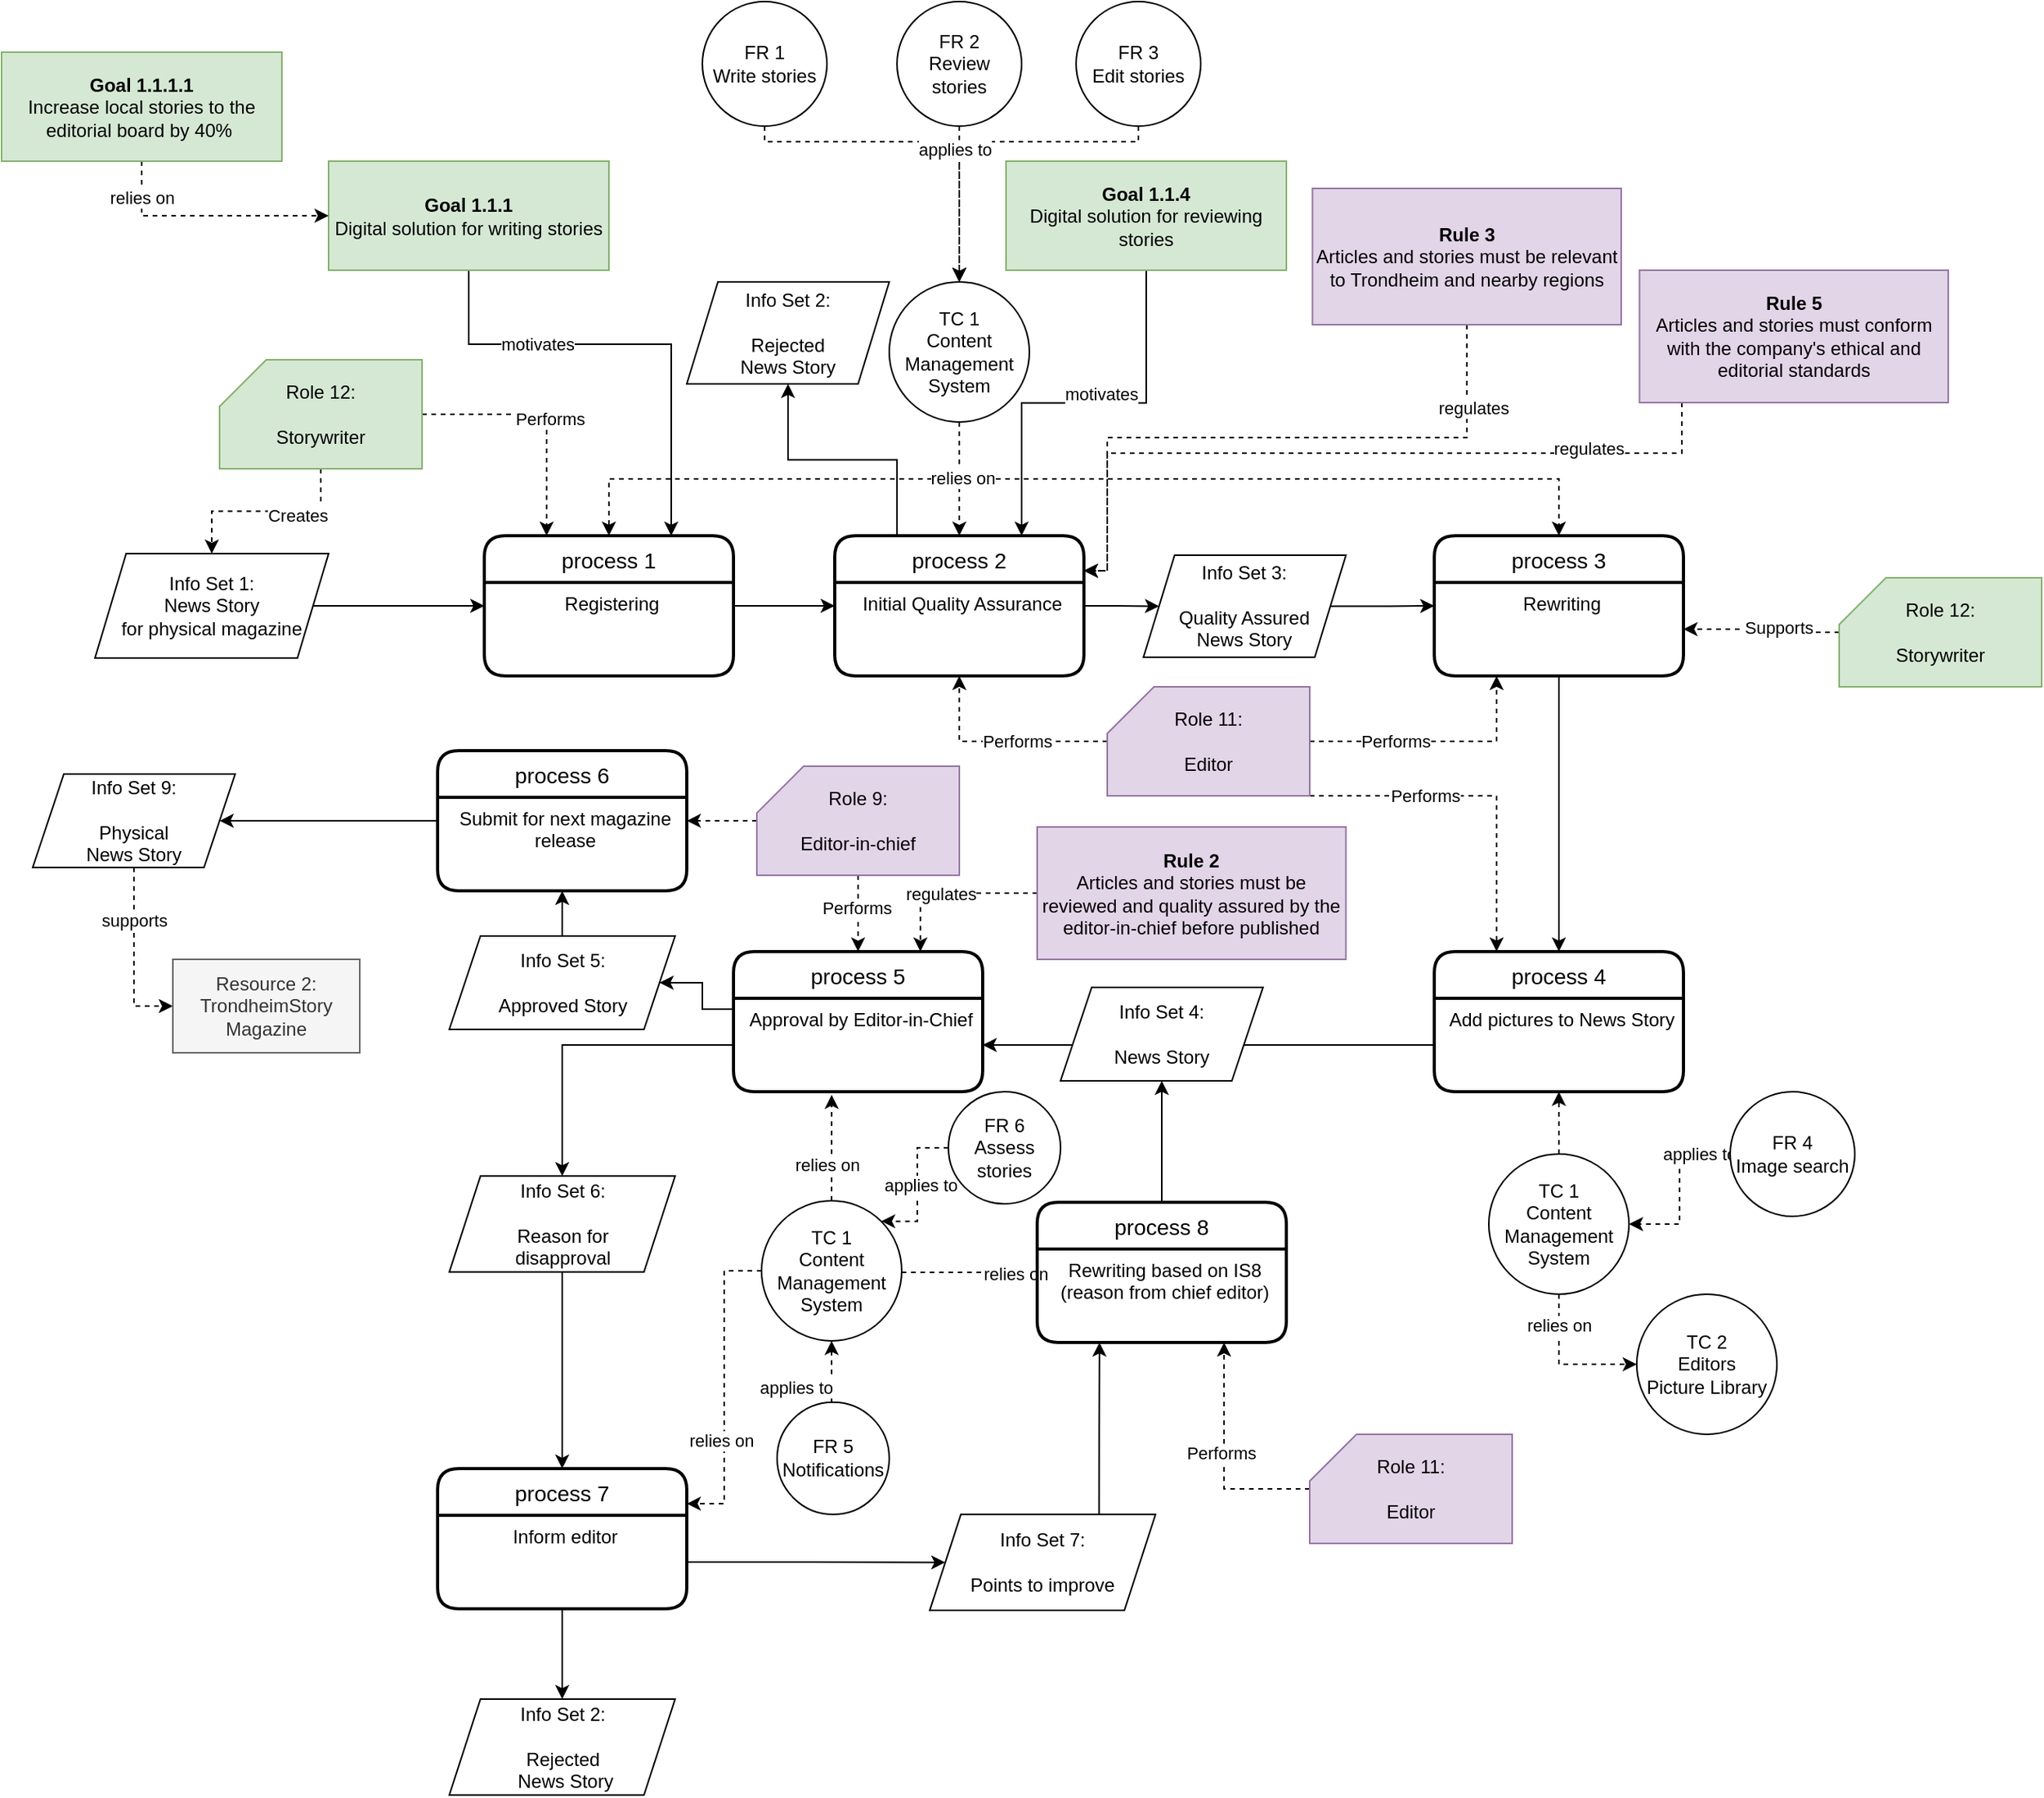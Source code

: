 <mxfile version="13.6.6" type="github">
  <diagram id="T21u9-CuLx84244G4kkz" name="Page-1">
    <mxGraphModel dx="2163" dy="2839" grid="1" gridSize="10" guides="1" tooltips="1" connect="1" arrows="1" fold="1" page="1" pageScale="1" pageWidth="1169" pageHeight="1654" math="0" shadow="0">
      <root>
        <mxCell id="0" />
        <mxCell id="1" parent="0" />
        <mxCell id="Up77bsWCeMannX5gQ--k-35" style="edgeStyle=orthogonalEdgeStyle;rounded=0;orthogonalLoop=1;jettySize=auto;html=1;entryX=0;entryY=0.25;entryDx=0;entryDy=0;exitX=1;exitY=0.25;exitDx=0;exitDy=0;" parent="1" source="Up77bsWCeMannX5gQ--k-16" target="Up77bsWCeMannX5gQ--k-28" edge="1">
          <mxGeometry relative="1" as="geometry" />
        </mxCell>
        <mxCell id="Up77bsWCeMannX5gQ--k-51" style="edgeStyle=orthogonalEdgeStyle;rounded=0;orthogonalLoop=1;jettySize=auto;html=1;entryX=0.5;entryY=0;entryDx=0;entryDy=0;" parent="1" source="Up77bsWCeMannX5gQ--k-31" target="Up77bsWCeMannX5gQ--k-40" edge="1">
          <mxGeometry relative="1" as="geometry" />
        </mxCell>
        <mxCell id="Up77bsWCeMannX5gQ--k-52" style="edgeStyle=orthogonalEdgeStyle;rounded=0;orthogonalLoop=1;jettySize=auto;html=1;entryX=1;entryY=0.5;entryDx=0;entryDy=0;" parent="1" source="Up77bsWCeMannX5gQ--k-41" target="Up77bsWCeMannX5gQ--k-44" edge="1">
          <mxGeometry relative="1" as="geometry" />
        </mxCell>
        <mxCell id="4FQ998lupcoue13N-F9y-1" value="TC 1&lt;br&gt;Content Management&lt;br&gt;System" style="ellipse;whiteSpace=wrap;html=1;aspect=fixed;fillColor=#FFFFFF;" parent="1" vertex="1">
          <mxGeometry x="650" y="110" width="90" height="90" as="geometry" />
        </mxCell>
        <mxCell id="4FQ998lupcoue13N-F9y-4" style="edgeStyle=orthogonalEdgeStyle;rounded=0;orthogonalLoop=1;jettySize=auto;html=1;entryX=0.5;entryY=0;entryDx=0;entryDy=0;exitX=0.5;exitY=1;exitDx=0;exitDy=0;dashed=1;" parent="1" source="4FQ998lupcoue13N-F9y-1" target="Up77bsWCeMannX5gQ--k-15" edge="1">
          <mxGeometry relative="1" as="geometry">
            <mxPoint x="400" y="355" as="targetPoint" />
            <mxPoint x="280" y="355" as="sourcePoint" />
          </mxGeometry>
        </mxCell>
        <mxCell id="4FQ998lupcoue13N-F9y-6" style="edgeStyle=orthogonalEdgeStyle;rounded=0;orthogonalLoop=1;jettySize=auto;html=1;entryX=0.5;entryY=0;entryDx=0;entryDy=0;exitX=0.5;exitY=1;exitDx=0;exitDy=0;dashed=1;" parent="1" source="4FQ998lupcoue13N-F9y-1" target="Up77bsWCeMannX5gQ--k-30" edge="1">
          <mxGeometry relative="1" as="geometry">
            <mxPoint x="480" y="310" as="targetPoint" />
            <mxPoint x="480" y="230" as="sourcePoint" />
          </mxGeometry>
        </mxCell>
        <mxCell id="4FQ998lupcoue13N-F9y-7" style="edgeStyle=orthogonalEdgeStyle;rounded=0;orthogonalLoop=1;jettySize=auto;html=1;entryX=0.5;entryY=0;entryDx=0;entryDy=0;dashed=1;" parent="1" target="Up77bsWCeMannX5gQ--k-27" edge="1">
          <mxGeometry relative="1" as="geometry">
            <mxPoint x="480" y="310" as="targetPoint" />
            <mxPoint x="695" y="200" as="sourcePoint" />
            <Array as="points">
              <mxPoint x="695" y="220" />
              <mxPoint x="695" y="220" />
            </Array>
          </mxGeometry>
        </mxCell>
        <mxCell id="4FQ998lupcoue13N-F9y-72" value="relies on" style="edgeLabel;html=1;align=center;verticalAlign=middle;resizable=0;points=[];" parent="4FQ998lupcoue13N-F9y-7" vertex="1" connectable="0">
          <mxGeometry x="0.088" y="2" relative="1" as="geometry">
            <mxPoint y="-4" as="offset" />
          </mxGeometry>
        </mxCell>
        <mxCell id="4FQ998lupcoue13N-F9y-59" style="edgeStyle=orthogonalEdgeStyle;rounded=0;orthogonalLoop=1;jettySize=auto;html=1;entryX=1;entryY=0.5;entryDx=0;entryDy=0;endArrow=classic;endFill=1;" parent="1" source="4FQ998lupcoue13N-F9y-13" target="4FQ998lupcoue13N-F9y-58" edge="1">
          <mxGeometry relative="1" as="geometry" />
        </mxCell>
        <mxCell id="4FQ998lupcoue13N-F9y-53" style="edgeStyle=orthogonalEdgeStyle;rounded=0;orthogonalLoop=1;jettySize=auto;html=1;entryX=0.5;entryY=0;entryDx=0;entryDy=0;endArrow=classic;endFill=1;" parent="1" source="4FQ998lupcoue13N-F9y-28" target="4FQ998lupcoue13N-F9y-21" edge="1">
          <mxGeometry relative="1" as="geometry" />
        </mxCell>
        <mxCell id="4FQ998lupcoue13N-F9y-28" value="Info Set 6:&lt;br&gt;&lt;br&gt;Reason for &lt;br&gt;disapproval" style="shape=parallelogram;perimeter=parallelogramPerimeter;whiteSpace=wrap;html=1;fixedSize=1;" parent="1" vertex="1">
          <mxGeometry x="367.5" y="684.18" width="145" height="61.63" as="geometry" />
        </mxCell>
        <mxCell id="4FQ998lupcoue13N-F9y-30" style="edgeStyle=orthogonalEdgeStyle;rounded=0;orthogonalLoop=1;jettySize=auto;html=1;endArrow=classic;endFill=1;exitX=1;exitY=0.25;exitDx=0;exitDy=0;entryX=0;entryY=0.5;entryDx=0;entryDy=0;" parent="1" source="Up77bsWCeMannX5gQ--k-28" target="xh5L1FBOFQhLeFdDGbM--41" edge="1">
          <mxGeometry relative="1" as="geometry">
            <mxPoint x="810" y="318" as="targetPoint" />
          </mxGeometry>
        </mxCell>
        <mxCell id="xh5L1FBOFQhLeFdDGbM--44" style="edgeStyle=orthogonalEdgeStyle;rounded=0;orthogonalLoop=1;jettySize=auto;html=1;entryX=0.5;entryY=1;entryDx=0;entryDy=0;exitX=0.25;exitY=0;exitDx=0;exitDy=0;" edge="1" parent="1" source="Up77bsWCeMannX5gQ--k-27" target="xh5L1FBOFQhLeFdDGbM--43">
          <mxGeometry relative="1" as="geometry" />
        </mxCell>
        <mxCell id="Up77bsWCeMannX5gQ--k-27" value="process 2" style="swimlane;childLayout=stackLayout;horizontal=1;startSize=30;horizontalStack=0;rounded=1;fontSize=14;fontStyle=0;strokeWidth=2;resizeParent=0;resizeLast=1;shadow=0;dashed=0;align=center;" parent="1" vertex="1">
          <mxGeometry x="615" y="273" width="160" height="90" as="geometry" />
        </mxCell>
        <mxCell id="Up77bsWCeMannX5gQ--k-28" value="Initial Quality Assurance" style="align=center;strokeColor=none;fillColor=none;spacingLeft=4;fontSize=12;verticalAlign=top;resizable=0;rotatable=0;part=1;" parent="Up77bsWCeMannX5gQ--k-27" vertex="1">
          <mxGeometry y="30" width="160" height="60" as="geometry" />
        </mxCell>
        <mxCell id="Up77bsWCeMannX5gQ--k-29" style="edgeStyle=orthogonalEdgeStyle;rounded=0;orthogonalLoop=1;jettySize=auto;html=1;exitX=0.5;exitY=1;exitDx=0;exitDy=0;" parent="Up77bsWCeMannX5gQ--k-27" source="Up77bsWCeMannX5gQ--k-28" target="Up77bsWCeMannX5gQ--k-28" edge="1">
          <mxGeometry relative="1" as="geometry" />
        </mxCell>
        <mxCell id="Up77bsWCeMannX5gQ--k-15" value="process 1" style="swimlane;childLayout=stackLayout;horizontal=1;startSize=30;horizontalStack=0;rounded=1;fontSize=14;fontStyle=0;strokeWidth=2;resizeParent=0;resizeLast=1;shadow=0;dashed=0;align=center;fillColor=#FFFFFF;" parent="1" vertex="1">
          <mxGeometry x="390" y="273" width="160" height="90" as="geometry" />
        </mxCell>
        <mxCell id="Up77bsWCeMannX5gQ--k-16" value="Registering" style="align=center;strokeColor=none;fillColor=none;spacingLeft=4;fontSize=12;verticalAlign=top;resizable=0;rotatable=0;part=1;" parent="Up77bsWCeMannX5gQ--k-15" vertex="1">
          <mxGeometry y="30" width="160" height="60" as="geometry" />
        </mxCell>
        <mxCell id="4FQ998lupcoue13N-F9y-34" style="edgeStyle=orthogonalEdgeStyle;rounded=0;orthogonalLoop=1;jettySize=auto;html=1;entryX=0;entryY=0.25;entryDx=0;entryDy=0;endArrow=classic;endFill=1;exitX=1;exitY=0.5;exitDx=0;exitDy=0;" parent="1" source="4FQ998lupcoue13N-F9y-33" target="Up77bsWCeMannX5gQ--k-16" edge="1">
          <mxGeometry relative="1" as="geometry">
            <Array as="points">
              <mxPoint x="370" y="318" />
              <mxPoint x="370" y="318" />
            </Array>
          </mxGeometry>
        </mxCell>
        <mxCell id="4FQ998lupcoue13N-F9y-33" value="Info Set 1:&lt;br&gt;News Story&lt;br&gt;for physical magazine" style="shape=parallelogram;perimeter=parallelogramPerimeter;whiteSpace=wrap;html=1;fixedSize=1;" parent="1" vertex="1">
          <mxGeometry x="140" y="284.5" width="150" height="67" as="geometry" />
        </mxCell>
        <mxCell id="4FQ998lupcoue13N-F9y-40" style="edgeStyle=orthogonalEdgeStyle;rounded=0;orthogonalLoop=1;jettySize=auto;html=1;endArrow=classic;endFill=1;dashed=1;exitX=0.5;exitY=1;exitDx=0;exitDy=0;entryX=0;entryY=0.5;entryDx=0;entryDy=0;" parent="1" source="4FQ998lupcoue13N-F9y-91" target="4FQ998lupcoue13N-F9y-39" edge="1">
          <mxGeometry relative="1" as="geometry">
            <mxPoint x="1215" y="760.0" as="targetPoint" />
          </mxGeometry>
        </mxCell>
        <mxCell id="4FQ998lupcoue13N-F9y-80" value="relies on" style="edgeLabel;html=1;align=center;verticalAlign=middle;resizable=0;points=[];" parent="4FQ998lupcoue13N-F9y-40" vertex="1" connectable="0">
          <mxGeometry x="-0.42" y="-3" relative="1" as="geometry">
            <mxPoint x="3" y="-8" as="offset" />
          </mxGeometry>
        </mxCell>
        <mxCell id="4FQ998lupcoue13N-F9y-39" value="TC 2&lt;br&gt;Editors&lt;br&gt;Picture Library" style="ellipse;whiteSpace=wrap;html=1;aspect=fixed;fillColor=#FFFFFF;" parent="1" vertex="1">
          <mxGeometry x="1130" y="760" width="90" height="90" as="geometry" />
        </mxCell>
        <mxCell id="4FQ998lupcoue13N-F9y-45" style="edgeStyle=orthogonalEdgeStyle;rounded=0;orthogonalLoop=1;jettySize=auto;html=1;entryX=0.5;entryY=1;entryDx=0;entryDy=0;endArrow=classic;endFill=1;" parent="1" source="4FQ998lupcoue13N-F9y-41" target="4FQ998lupcoue13N-F9y-63" edge="1">
          <mxGeometry relative="1" as="geometry" />
        </mxCell>
        <mxCell id="4FQ998lupcoue13N-F9y-52" style="edgeStyle=orthogonalEdgeStyle;rounded=0;orthogonalLoop=1;jettySize=auto;html=1;entryX=0;entryY=0.25;entryDx=0;entryDy=0;endArrow=classic;endFill=1;dashed=1;" parent="1" source="4FQ998lupcoue13N-F9y-51" target="4FQ998lupcoue13N-F9y-42" edge="1">
          <mxGeometry relative="1" as="geometry">
            <mxPoint x="620" y="745" as="sourcePoint" />
            <mxPoint x="650" y="756.02" as="targetPoint" />
            <Array as="points">
              <mxPoint x="585" y="745" />
            </Array>
          </mxGeometry>
        </mxCell>
        <mxCell id="4FQ998lupcoue13N-F9y-89" value="relies on" style="edgeLabel;html=1;align=center;verticalAlign=middle;resizable=0;points=[];" parent="4FQ998lupcoue13N-F9y-52" vertex="1" connectable="0">
          <mxGeometry x="0.512" y="-4" relative="1" as="geometry">
            <mxPoint x="6.36" y="-3.64" as="offset" />
          </mxGeometry>
        </mxCell>
        <mxCell id="xh5L1FBOFQhLeFdDGbM--36" style="edgeStyle=orthogonalEdgeStyle;rounded=0;orthogonalLoop=1;jettySize=auto;html=1;entryX=0;entryY=0.5;entryDx=0;entryDy=0;dashed=1;" edge="1" parent="1" source="4FQ998lupcoue13N-F9y-58" target="xh5L1FBOFQhLeFdDGbM--19">
          <mxGeometry relative="1" as="geometry" />
        </mxCell>
        <mxCell id="xh5L1FBOFQhLeFdDGbM--37" value="supports" style="edgeLabel;html=1;align=center;verticalAlign=middle;resizable=0;points=[];" vertex="1" connectable="0" parent="xh5L1FBOFQhLeFdDGbM--36">
          <mxGeometry x="-0.684" y="-1" relative="1" as="geometry">
            <mxPoint x="1" y="15.98" as="offset" />
          </mxGeometry>
        </mxCell>
        <mxCell id="4FQ998lupcoue13N-F9y-58" value="Info Set 9:&lt;br&gt;&lt;br&gt;Physical&lt;br&gt;News Story" style="shape=parallelogram;perimeter=parallelogramPerimeter;whiteSpace=wrap;html=1;fixedSize=1;" parent="1" vertex="1">
          <mxGeometry x="100" y="426.02" width="130" height="60" as="geometry" />
        </mxCell>
        <mxCell id="4FQ998lupcoue13N-F9y-68" style="edgeStyle=orthogonalEdgeStyle;rounded=0;orthogonalLoop=1;jettySize=auto;html=1;entryX=0.25;entryY=0;entryDx=0;entryDy=0;endArrow=classic;endFill=1;dashed=1;" parent="1" source="4FQ998lupcoue13N-F9y-61" target="Up77bsWCeMannX5gQ--k-15" edge="1">
          <mxGeometry relative="1" as="geometry" />
        </mxCell>
        <mxCell id="4FQ998lupcoue13N-F9y-69" value="Performs" style="edgeLabel;html=1;align=center;verticalAlign=middle;resizable=0;points=[];" parent="4FQ998lupcoue13N-F9y-68" vertex="1" connectable="0">
          <mxGeometry x="0.043" y="2" relative="1" as="geometry">
            <mxPoint as="offset" />
          </mxGeometry>
        </mxCell>
        <mxCell id="4FQ998lupcoue13N-F9y-70" style="edgeStyle=orthogonalEdgeStyle;rounded=0;orthogonalLoop=1;jettySize=auto;html=1;dashed=1;endArrow=classic;endFill=1;" parent="1" source="4FQ998lupcoue13N-F9y-61" target="4FQ998lupcoue13N-F9y-33" edge="1">
          <mxGeometry relative="1" as="geometry" />
        </mxCell>
        <mxCell id="4FQ998lupcoue13N-F9y-71" value="Creates" style="edgeLabel;html=1;align=center;verticalAlign=middle;resizable=0;points=[];" parent="4FQ998lupcoue13N-F9y-70" vertex="1" connectable="0">
          <mxGeometry x="-0.514" y="-12" relative="1" as="geometry">
            <mxPoint x="-12" y="14" as="offset" />
          </mxGeometry>
        </mxCell>
        <mxCell id="4FQ998lupcoue13N-F9y-61" value="Role 12:&lt;br&gt;&lt;br&gt;Storywriter" style="shape=card;whiteSpace=wrap;html=1;fillColor=#d5e8d4;strokeColor=#82b366;" parent="1" vertex="1">
          <mxGeometry x="220" y="160" width="130" height="70" as="geometry" />
        </mxCell>
        <mxCell id="4FQ998lupcoue13N-F9y-21" value="process 7" style="swimlane;childLayout=stackLayout;horizontal=1;startSize=30;horizontalStack=0;rounded=1;fontSize=14;fontStyle=0;strokeWidth=2;resizeParent=0;resizeLast=1;shadow=0;dashed=0;align=center;" parent="1" vertex="1">
          <mxGeometry x="360" y="872.04" width="160" height="90" as="geometry" />
        </mxCell>
        <mxCell id="4FQ998lupcoue13N-F9y-22" value="Inform editor" style="align=center;strokeColor=none;fillColor=none;spacingLeft=4;fontSize=12;verticalAlign=top;resizable=0;rotatable=0;part=1;" parent="4FQ998lupcoue13N-F9y-21" vertex="1">
          <mxGeometry y="30" width="160" height="60" as="geometry" />
        </mxCell>
        <mxCell id="4FQ998lupcoue13N-F9y-13" value="process 6" style="swimlane;childLayout=stackLayout;horizontal=1;startSize=30;horizontalStack=0;rounded=1;fontSize=14;fontStyle=0;strokeWidth=2;resizeParent=0;resizeLast=1;shadow=0;dashed=0;align=center;" parent="1" vertex="1">
          <mxGeometry x="360" y="411.02" width="160" height="90" as="geometry" />
        </mxCell>
        <mxCell id="4FQ998lupcoue13N-F9y-14" value="Submit for next magazine &#xa;release" style="align=center;strokeColor=none;fillColor=none;spacingLeft=4;fontSize=12;verticalAlign=top;resizable=0;rotatable=0;part=1;" parent="4FQ998lupcoue13N-F9y-13" vertex="1">
          <mxGeometry y="30" width="160" height="60" as="geometry" />
        </mxCell>
        <mxCell id="4FQ998lupcoue13N-F9y-15" style="edgeStyle=orthogonalEdgeStyle;rounded=0;orthogonalLoop=1;jettySize=auto;html=1;exitX=0.5;exitY=1;exitDx=0;exitDy=0;" parent="4FQ998lupcoue13N-F9y-13" edge="1">
          <mxGeometry relative="1" as="geometry">
            <mxPoint x="-50" y="190" as="sourcePoint" />
            <mxPoint x="-50" y="190" as="targetPoint" />
          </mxGeometry>
        </mxCell>
        <mxCell id="4FQ998lupcoue13N-F9y-63" value="Info Set 4:&lt;br&gt;&lt;br&gt;News Story" style="shape=parallelogram;perimeter=parallelogramPerimeter;whiteSpace=wrap;html=1;fixedSize=1;" parent="1" vertex="1">
          <mxGeometry x="760" y="563.02" width="130" height="60" as="geometry" />
        </mxCell>
        <mxCell id="Up77bsWCeMannX5gQ--k-43" value="process 5" style="swimlane;childLayout=stackLayout;horizontal=1;startSize=30;horizontalStack=0;rounded=1;fontSize=14;fontStyle=0;strokeWidth=2;resizeParent=0;resizeLast=1;shadow=0;dashed=0;align=center;" parent="1" vertex="1">
          <mxGeometry x="550" y="540" width="160" height="90" as="geometry" />
        </mxCell>
        <mxCell id="Up77bsWCeMannX5gQ--k-44" value="Approval by Editor-in-Chief" style="align=center;strokeColor=none;fillColor=none;spacingLeft=4;fontSize=12;verticalAlign=top;resizable=0;rotatable=0;part=1;" parent="Up77bsWCeMannX5gQ--k-43" vertex="1">
          <mxGeometry y="30" width="160" height="60" as="geometry" />
        </mxCell>
        <mxCell id="Up77bsWCeMannX5gQ--k-45" style="edgeStyle=orthogonalEdgeStyle;rounded=0;orthogonalLoop=1;jettySize=auto;html=1;exitX=0.5;exitY=1;exitDx=0;exitDy=0;" parent="Up77bsWCeMannX5gQ--k-43" source="Up77bsWCeMannX5gQ--k-44" target="Up77bsWCeMannX5gQ--k-44" edge="1">
          <mxGeometry relative="1" as="geometry" />
        </mxCell>
        <mxCell id="4FQ998lupcoue13N-F9y-41" value="process 8" style="swimlane;childLayout=stackLayout;horizontal=1;startSize=30;horizontalStack=0;rounded=1;fontSize=14;fontStyle=0;strokeWidth=2;resizeParent=0;resizeLast=1;shadow=0;dashed=0;align=center;" parent="1" vertex="1">
          <mxGeometry x="745" y="701.02" width="160" height="90" as="geometry" />
        </mxCell>
        <mxCell id="4FQ998lupcoue13N-F9y-42" value="Rewriting based on IS8 &#xa;(reason from chief editor)" style="align=center;strokeColor=none;fillColor=none;spacingLeft=4;fontSize=12;verticalAlign=top;resizable=0;rotatable=0;part=1;" parent="4FQ998lupcoue13N-F9y-41" vertex="1">
          <mxGeometry y="30" width="160" height="60" as="geometry" />
        </mxCell>
        <mxCell id="4FQ998lupcoue13N-F9y-43" style="edgeStyle=orthogonalEdgeStyle;rounded=0;orthogonalLoop=1;jettySize=auto;html=1;exitX=0.5;exitY=1;exitDx=0;exitDy=0;" parent="4FQ998lupcoue13N-F9y-41" edge="1">
          <mxGeometry relative="1" as="geometry">
            <mxPoint x="-110" y="191.02" as="sourcePoint" />
            <mxPoint x="-110" y="191.02" as="targetPoint" />
          </mxGeometry>
        </mxCell>
        <mxCell id="4FQ998lupcoue13N-F9y-87" style="edgeStyle=orthogonalEdgeStyle;rounded=0;orthogonalLoop=1;jettySize=auto;html=1;entryX=1;entryY=0.25;entryDx=0;entryDy=0;dashed=1;endArrow=classic;endFill=1;" parent="1" source="4FQ998lupcoue13N-F9y-51" target="4FQ998lupcoue13N-F9y-21" edge="1">
          <mxGeometry relative="1" as="geometry" />
        </mxCell>
        <mxCell id="4FQ998lupcoue13N-F9y-88" value="relies on" style="edgeLabel;html=1;align=center;verticalAlign=middle;resizable=0;points=[];" parent="4FQ998lupcoue13N-F9y-87" vertex="1" connectable="0">
          <mxGeometry x="0.346" y="-2" relative="1" as="geometry">
            <mxPoint as="offset" />
          </mxGeometry>
        </mxCell>
        <mxCell id="xh5L1FBOFQhLeFdDGbM--2" style="edgeStyle=orthogonalEdgeStyle;rounded=0;orthogonalLoop=1;jettySize=auto;html=1;entryX=0.394;entryY=1.033;entryDx=0;entryDy=0;entryPerimeter=0;dashed=1;" edge="1" parent="1" source="4FQ998lupcoue13N-F9y-51" target="Up77bsWCeMannX5gQ--k-44">
          <mxGeometry relative="1" as="geometry" />
        </mxCell>
        <mxCell id="xh5L1FBOFQhLeFdDGbM--3" value="relies on" style="edgeLabel;html=1;align=center;verticalAlign=middle;resizable=0;points=[];" vertex="1" connectable="0" parent="xh5L1FBOFQhLeFdDGbM--2">
          <mxGeometry x="-0.324" y="3" relative="1" as="geometry">
            <mxPoint as="offset" />
          </mxGeometry>
        </mxCell>
        <mxCell id="4FQ998lupcoue13N-F9y-51" value="TC 1&lt;br&gt;Content Management&lt;br&gt;System" style="ellipse;whiteSpace=wrap;html=1;aspect=fixed;fillColor=#FFFFFF;" parent="1" vertex="1">
          <mxGeometry x="568" y="700" width="90" height="90" as="geometry" />
        </mxCell>
        <mxCell id="4FQ998lupcoue13N-F9y-74" style="edgeStyle=orthogonalEdgeStyle;rounded=0;orthogonalLoop=1;jettySize=auto;html=1;entryX=0.5;entryY=1;entryDx=0;entryDy=0;dashed=1;endArrow=classic;endFill=1;" parent="1" source="4FQ998lupcoue13N-F9y-73" target="Up77bsWCeMannX5gQ--k-28" edge="1">
          <mxGeometry relative="1" as="geometry" />
        </mxCell>
        <mxCell id="4FQ998lupcoue13N-F9y-76" value="Performs" style="edgeLabel;html=1;align=center;verticalAlign=middle;resizable=0;points=[];" parent="4FQ998lupcoue13N-F9y-74" vertex="1" connectable="0">
          <mxGeometry x="-0.149" relative="1" as="geometry">
            <mxPoint as="offset" />
          </mxGeometry>
        </mxCell>
        <mxCell id="4FQ998lupcoue13N-F9y-75" style="edgeStyle=orthogonalEdgeStyle;rounded=0;orthogonalLoop=1;jettySize=auto;html=1;entryX=0.25;entryY=1;entryDx=0;entryDy=0;dashed=1;endArrow=classic;endFill=1;exitX=1;exitY=0.5;exitDx=0;exitDy=0;exitPerimeter=0;" parent="1" source="4FQ998lupcoue13N-F9y-73" target="Up77bsWCeMannX5gQ--k-31" edge="1">
          <mxGeometry relative="1" as="geometry">
            <mxPoint x="960" y="405.0" as="sourcePoint" />
          </mxGeometry>
        </mxCell>
        <mxCell id="4FQ998lupcoue13N-F9y-77" value="Performs" style="edgeLabel;html=1;align=center;verticalAlign=middle;resizable=0;points=[];" parent="4FQ998lupcoue13N-F9y-75" vertex="1" connectable="0">
          <mxGeometry x="-0.293" y="-5" relative="1" as="geometry">
            <mxPoint x="-2.86" y="-5" as="offset" />
          </mxGeometry>
        </mxCell>
        <mxCell id="4FQ998lupcoue13N-F9y-78" style="edgeStyle=orthogonalEdgeStyle;rounded=0;orthogonalLoop=1;jettySize=auto;html=1;entryX=0.25;entryY=0;entryDx=0;entryDy=0;dashed=1;endArrow=classic;endFill=1;exitX=1;exitY=1;exitDx=0;exitDy=0;exitPerimeter=0;" parent="1" source="4FQ998lupcoue13N-F9y-73" target="Up77bsWCeMannX5gQ--k-40" edge="1">
          <mxGeometry relative="1" as="geometry">
            <Array as="points">
              <mxPoint x="1040" y="440" />
            </Array>
            <mxPoint x="960" y="440" as="sourcePoint" />
          </mxGeometry>
        </mxCell>
        <mxCell id="4FQ998lupcoue13N-F9y-79" value="Performs" style="edgeLabel;html=1;align=center;verticalAlign=middle;resizable=0;points=[];" parent="4FQ998lupcoue13N-F9y-78" vertex="1" connectable="0">
          <mxGeometry x="-0.327" relative="1" as="geometry">
            <mxPoint as="offset" />
          </mxGeometry>
        </mxCell>
        <mxCell id="4FQ998lupcoue13N-F9y-73" value="Role 11:&lt;br&gt;&lt;br&gt;Editor" style="shape=card;whiteSpace=wrap;html=1;fillColor=#e1d5e7;strokeColor=#9673a6;" parent="1" vertex="1">
          <mxGeometry x="790" y="370" width="130" height="70" as="geometry" />
        </mxCell>
        <mxCell id="4FQ998lupcoue13N-F9y-82" style="edgeStyle=orthogonalEdgeStyle;rounded=0;orthogonalLoop=1;jettySize=auto;html=1;entryX=0.75;entryY=1;entryDx=0;entryDy=0;dashed=1;endArrow=classic;endFill=1;" parent="1" source="4FQ998lupcoue13N-F9y-81" target="4FQ998lupcoue13N-F9y-41" edge="1">
          <mxGeometry relative="1" as="geometry" />
        </mxCell>
        <mxCell id="W5wj7sToRuUT8k-B0-TM-1" value="Performs" style="edgeLabel;html=1;align=center;verticalAlign=middle;resizable=0;points=[];" parent="4FQ998lupcoue13N-F9y-82" vertex="1" connectable="0">
          <mxGeometry x="-0.262" y="-23" relative="1" as="geometry">
            <mxPoint x="-25" y="-23" as="offset" />
          </mxGeometry>
        </mxCell>
        <mxCell id="4FQ998lupcoue13N-F9y-81" value="Role 11:&lt;br&gt;&lt;br&gt;Editor" style="shape=card;whiteSpace=wrap;html=1;fillColor=#e1d5e7;strokeColor=#9673a6;" parent="1" vertex="1">
          <mxGeometry x="920" y="850" width="130" height="70" as="geometry" />
        </mxCell>
        <mxCell id="4FQ998lupcoue13N-F9y-84" style="edgeStyle=orthogonalEdgeStyle;rounded=0;orthogonalLoop=1;jettySize=auto;html=1;entryX=0.5;entryY=0;entryDx=0;entryDy=0;dashed=1;endArrow=classic;endFill=1;" parent="1" source="4FQ998lupcoue13N-F9y-83" target="Up77bsWCeMannX5gQ--k-43" edge="1">
          <mxGeometry relative="1" as="geometry" />
        </mxCell>
        <mxCell id="4FQ998lupcoue13N-F9y-85" value="Performs" style="edgeLabel;html=1;align=center;verticalAlign=middle;resizable=0;points=[];" parent="4FQ998lupcoue13N-F9y-84" vertex="1" connectable="0">
          <mxGeometry x="-0.126" y="-1" relative="1" as="geometry">
            <mxPoint y="-1" as="offset" />
          </mxGeometry>
        </mxCell>
        <mxCell id="4FQ998lupcoue13N-F9y-86" style="edgeStyle=orthogonalEdgeStyle;rounded=0;orthogonalLoop=1;jettySize=auto;html=1;entryX=1;entryY=0.5;entryDx=0;entryDy=0;dashed=1;endArrow=classic;endFill=1;" parent="1" source="4FQ998lupcoue13N-F9y-83" target="4FQ998lupcoue13N-F9y-13" edge="1">
          <mxGeometry relative="1" as="geometry" />
        </mxCell>
        <mxCell id="4FQ998lupcoue13N-F9y-83" value="Role 9:&lt;br&gt;&lt;br&gt;Editor-in-chief" style="shape=card;whiteSpace=wrap;html=1;fillColor=#e1d5e7;strokeColor=#9673a6;" parent="1" vertex="1">
          <mxGeometry x="565" y="421.02" width="130" height="70" as="geometry" />
        </mxCell>
        <mxCell id="4FQ998lupcoue13N-F9y-92" style="edgeStyle=orthogonalEdgeStyle;rounded=0;orthogonalLoop=1;jettySize=auto;html=1;entryX=0.5;entryY=1;entryDx=0;entryDy=0;dashed=1;endArrow=classic;endFill=1;" parent="1" source="4FQ998lupcoue13N-F9y-91" target="Up77bsWCeMannX5gQ--k-41" edge="1">
          <mxGeometry relative="1" as="geometry" />
        </mxCell>
        <mxCell id="4FQ998lupcoue13N-F9y-91" value="TC 1&lt;br&gt;Content Management&lt;br&gt;System" style="ellipse;whiteSpace=wrap;html=1;aspect=fixed;fillColor=#FFFFFF;" parent="1" vertex="1">
          <mxGeometry x="1035" y="670" width="90" height="90" as="geometry" />
        </mxCell>
        <mxCell id="4FQ998lupcoue13N-F9y-94" style="edgeStyle=orthogonalEdgeStyle;rounded=0;orthogonalLoop=1;jettySize=auto;html=1;entryX=0.75;entryY=0;entryDx=0;entryDy=0;dashed=1;endArrow=classic;endFill=1;" parent="1" source="4FQ998lupcoue13N-F9y-93" target="Up77bsWCeMannX5gQ--k-43" edge="1">
          <mxGeometry relative="1" as="geometry">
            <Array as="points">
              <mxPoint x="670" y="502" />
            </Array>
          </mxGeometry>
        </mxCell>
        <mxCell id="4FQ998lupcoue13N-F9y-95" value="regulates" style="edgeLabel;html=1;align=center;verticalAlign=middle;resizable=0;points=[];" parent="4FQ998lupcoue13N-F9y-94" vertex="1" connectable="0">
          <mxGeometry x="0.099" relative="1" as="geometry">
            <mxPoint as="offset" />
          </mxGeometry>
        </mxCell>
        <mxCell id="4FQ998lupcoue13N-F9y-93" value="&lt;b&gt;Rule 2&lt;/b&gt;&lt;br&gt;Articles and stories must be reviewed and quality assured by the editor-in-chief before published" style="rounded=0;whiteSpace=wrap;html=1;fillColor=#e1d5e7;strokeColor=#9673a6;" parent="1" vertex="1">
          <mxGeometry x="745" y="460" width="198.25" height="85" as="geometry" />
        </mxCell>
        <mxCell id="4FQ998lupcoue13N-F9y-99" style="edgeStyle=orthogonalEdgeStyle;rounded=0;orthogonalLoop=1;jettySize=auto;html=1;entryX=1;entryY=0.25;entryDx=0;entryDy=0;dashed=1;endArrow=classic;endFill=1;exitX=0.5;exitY=1;exitDx=0;exitDy=0;" parent="1" source="4FQ998lupcoue13N-F9y-96" target="Up77bsWCeMannX5gQ--k-27" edge="1">
          <mxGeometry relative="1" as="geometry">
            <Array as="points">
              <mxPoint x="1021" y="210" />
              <mxPoint x="790" y="210" />
              <mxPoint x="790" y="296" />
            </Array>
          </mxGeometry>
        </mxCell>
        <mxCell id="4FQ998lupcoue13N-F9y-100" value="regulates" style="edgeLabel;html=1;align=center;verticalAlign=middle;resizable=0;points=[];" parent="4FQ998lupcoue13N-F9y-99" vertex="1" connectable="0">
          <mxGeometry x="-0.866" y="4" relative="1" as="geometry">
            <mxPoint y="26.38" as="offset" />
          </mxGeometry>
        </mxCell>
        <mxCell id="4FQ998lupcoue13N-F9y-96" value="&lt;b&gt;Rule 3&lt;/b&gt;&lt;br&gt;Articles and stories must be relevant to Trondheim and nearby regions" style="rounded=0;whiteSpace=wrap;html=1;fillColor=#e1d5e7;strokeColor=#9673a6;" parent="1" vertex="1">
          <mxGeometry x="921.75" y="50" width="198.25" height="87.5" as="geometry" />
        </mxCell>
        <mxCell id="4FQ998lupcoue13N-F9y-98" style="edgeStyle=orthogonalEdgeStyle;rounded=0;orthogonalLoop=1;jettySize=auto;html=1;dashed=1;endArrow=classic;endFill=1;entryX=1;entryY=0.25;entryDx=0;entryDy=0;" parent="1" source="4FQ998lupcoue13N-F9y-97" target="Up77bsWCeMannX5gQ--k-27" edge="1">
          <mxGeometry relative="1" as="geometry">
            <Array as="points">
              <mxPoint x="1159" y="220" />
              <mxPoint x="790" y="220" />
              <mxPoint x="790" y="296" />
            </Array>
            <mxPoint x="735" y="273" as="targetPoint" />
          </mxGeometry>
        </mxCell>
        <mxCell id="4FQ998lupcoue13N-F9y-101" value="regulates" style="edgeLabel;html=1;align=center;verticalAlign=middle;resizable=0;points=[];" parent="4FQ998lupcoue13N-F9y-98" vertex="1" connectable="0">
          <mxGeometry x="-0.625" y="-3" relative="1" as="geometry">
            <mxPoint as="offset" />
          </mxGeometry>
        </mxCell>
        <mxCell id="4FQ998lupcoue13N-F9y-97" value="&lt;b&gt;Rule 5&lt;/b&gt;&lt;br&gt;Articles and stories must conform with the company&#39;s ethical and editorial standards" style="rounded=0;whiteSpace=wrap;html=1;fillColor=#e1d5e7;strokeColor=#9673a6;" parent="1" vertex="1">
          <mxGeometry x="1131.75" y="102.5" width="198.25" height="85" as="geometry" />
        </mxCell>
        <mxCell id="Hicg1N4CUmhX-5ul3mo1-4" style="edgeStyle=orthogonalEdgeStyle;rounded=0;orthogonalLoop=1;jettySize=auto;html=1;entryX=0.75;entryY=0;entryDx=0;entryDy=0;" parent="1" source="Hicg1N4CUmhX-5ul3mo1-1" target="Up77bsWCeMannX5gQ--k-15" edge="1">
          <mxGeometry relative="1" as="geometry">
            <Array as="points">
              <mxPoint x="380" y="150" />
              <mxPoint x="510" y="150" />
            </Array>
          </mxGeometry>
        </mxCell>
        <mxCell id="xh5L1FBOFQhLeFdDGbM--40" value="motivates" style="edgeLabel;html=1;align=center;verticalAlign=middle;resizable=0;points=[];" vertex="1" connectable="0" parent="Hicg1N4CUmhX-5ul3mo1-4">
          <mxGeometry x="-0.392" y="-1" relative="1" as="geometry">
            <mxPoint y="-1" as="offset" />
          </mxGeometry>
        </mxCell>
        <mxCell id="Hicg1N4CUmhX-5ul3mo1-1" value="&lt;b&gt;Goal 1.1.1&lt;br&gt;&lt;/b&gt;Digital solution for writing stories" style="rounded=0;whiteSpace=wrap;html=1;fillColor=#d5e8d4;strokeColor=#82b366;" parent="1" vertex="1">
          <mxGeometry x="290" y="32.5" width="180" height="70" as="geometry" />
        </mxCell>
        <mxCell id="xh5L1FBOFQhLeFdDGbM--38" style="edgeStyle=orthogonalEdgeStyle;rounded=0;orthogonalLoop=1;jettySize=auto;html=1;entryX=0;entryY=0.5;entryDx=0;entryDy=0;exitX=0.5;exitY=1;exitDx=0;exitDy=0;dashed=1;" edge="1" parent="1" source="Hicg1N4CUmhX-5ul3mo1-2" target="Hicg1N4CUmhX-5ul3mo1-1">
          <mxGeometry relative="1" as="geometry" />
        </mxCell>
        <mxCell id="xh5L1FBOFQhLeFdDGbM--39" value="relies on" style="edgeLabel;html=1;align=center;verticalAlign=middle;resizable=0;points=[];" vertex="1" connectable="0" parent="xh5L1FBOFQhLeFdDGbM--38">
          <mxGeometry x="-0.686" relative="1" as="geometry">
            <mxPoint y="-1" as="offset" />
          </mxGeometry>
        </mxCell>
        <mxCell id="Hicg1N4CUmhX-5ul3mo1-2" value="&lt;b&gt;Goal 1.1.1.1&lt;br&gt;&lt;/b&gt;Increase local stories to the editorial board by 40%&amp;nbsp;" style="rounded=0;whiteSpace=wrap;html=1;fillColor=#d5e8d4;strokeColor=#82b366;" parent="1" vertex="1">
          <mxGeometry x="80" y="-37.5" width="180" height="70" as="geometry" />
        </mxCell>
        <mxCell id="Hicg1N4CUmhX-5ul3mo1-7" style="edgeStyle=orthogonalEdgeStyle;rounded=0;orthogonalLoop=1;jettySize=auto;html=1;entryX=0.75;entryY=0;entryDx=0;entryDy=0;" parent="1" source="Hicg1N4CUmhX-5ul3mo1-6" target="Up77bsWCeMannX5gQ--k-27" edge="1">
          <mxGeometry relative="1" as="geometry" />
        </mxCell>
        <mxCell id="Hicg1N4CUmhX-5ul3mo1-8" value="motivates" style="edgeLabel;html=1;align=center;verticalAlign=middle;resizable=0;points=[];" parent="Hicg1N4CUmhX-5ul3mo1-7" vertex="1" connectable="0">
          <mxGeometry x="-0.367" y="-29" relative="1" as="geometry">
            <mxPoint as="offset" />
          </mxGeometry>
        </mxCell>
        <mxCell id="Hicg1N4CUmhX-5ul3mo1-6" value="&lt;b&gt;Goal 1.1.4&lt;br&gt;&lt;/b&gt;Digital solution for reviewing stories" style="rounded=0;whiteSpace=wrap;html=1;fillColor=#d5e8d4;strokeColor=#82b366;" parent="1" vertex="1">
          <mxGeometry x="725" y="32.5" width="180" height="70" as="geometry" />
        </mxCell>
        <mxCell id="W5wj7sToRuUT8k-B0-TM-3" style="edgeStyle=orthogonalEdgeStyle;rounded=0;orthogonalLoop=1;jettySize=auto;html=1;entryX=1;entryY=0.5;entryDx=0;entryDy=0;dashed=1;" parent="1" source="W5wj7sToRuUT8k-B0-TM-2" target="Up77bsWCeMannX5gQ--k-31" edge="1">
          <mxGeometry relative="1" as="geometry" />
        </mxCell>
        <mxCell id="W5wj7sToRuUT8k-B0-TM-4" value="Supports" style="edgeLabel;html=1;align=center;verticalAlign=middle;resizable=0;points=[];" parent="W5wj7sToRuUT8k-B0-TM-3" vertex="1" connectable="0">
          <mxGeometry x="-0.234" y="-3" relative="1" as="geometry">
            <mxPoint as="offset" />
          </mxGeometry>
        </mxCell>
        <mxCell id="W5wj7sToRuUT8k-B0-TM-2" value="Role 12:&lt;br&gt;&lt;br&gt;Storywriter" style="shape=card;whiteSpace=wrap;html=1;fillColor=#d5e8d4;strokeColor=#82b366;" parent="1" vertex="1">
          <mxGeometry x="1260" y="300" width="130" height="70" as="geometry" />
        </mxCell>
        <mxCell id="xh5L1FBOFQhLeFdDGbM--6" style="edgeStyle=orthogonalEdgeStyle;rounded=0;orthogonalLoop=1;jettySize=auto;html=1;entryX=0.5;entryY=1;entryDx=0;entryDy=0;" edge="1" parent="1" source="xh5L1FBOFQhLeFdDGbM--1" target="4FQ998lupcoue13N-F9y-14">
          <mxGeometry relative="1" as="geometry" />
        </mxCell>
        <mxCell id="xh5L1FBOFQhLeFdDGbM--1" value="Info Set 5:&lt;br&gt;&lt;br&gt;Approved Story" style="shape=parallelogram;perimeter=parallelogramPerimeter;whiteSpace=wrap;html=1;fixedSize=1;" vertex="1" parent="1">
          <mxGeometry x="367.5" y="530" width="145" height="60" as="geometry" />
        </mxCell>
        <mxCell id="xh5L1FBOFQhLeFdDGbM--4" style="edgeStyle=orthogonalEdgeStyle;rounded=0;orthogonalLoop=1;jettySize=auto;html=1;entryX=1;entryY=0.5;entryDx=0;entryDy=0;exitX=-0.006;exitY=0.117;exitDx=0;exitDy=0;exitPerimeter=0;" edge="1" parent="1" source="Up77bsWCeMannX5gQ--k-44" target="xh5L1FBOFQhLeFdDGbM--1">
          <mxGeometry relative="1" as="geometry" />
        </mxCell>
        <mxCell id="xh5L1FBOFQhLeFdDGbM--5" style="edgeStyle=orthogonalEdgeStyle;rounded=0;orthogonalLoop=1;jettySize=auto;html=1;" edge="1" parent="1" source="Up77bsWCeMannX5gQ--k-44" target="4FQ998lupcoue13N-F9y-28">
          <mxGeometry relative="1" as="geometry" />
        </mxCell>
        <mxCell id="xh5L1FBOFQhLeFdDGbM--29" style="edgeStyle=orthogonalEdgeStyle;rounded=0;orthogonalLoop=1;jettySize=auto;html=1;entryX=0.25;entryY=1;entryDx=0;entryDy=0;exitX=0.75;exitY=0;exitDx=0;exitDy=0;" edge="1" parent="1" source="xh5L1FBOFQhLeFdDGbM--7" target="4FQ998lupcoue13N-F9y-42">
          <mxGeometry relative="1" as="geometry" />
        </mxCell>
        <mxCell id="xh5L1FBOFQhLeFdDGbM--7" value="Info Set 7:&lt;br&gt;&lt;br&gt;Points to improve" style="shape=parallelogram;perimeter=parallelogramPerimeter;whiteSpace=wrap;html=1;fixedSize=1;" vertex="1" parent="1">
          <mxGeometry x="676" y="901.41" width="145" height="61.63" as="geometry" />
        </mxCell>
        <mxCell id="xh5L1FBOFQhLeFdDGbM--8" value="Info Set 2:&lt;br&gt;&lt;br&gt;Rejected&lt;br&gt;&amp;nbsp;News Story" style="shape=parallelogram;perimeter=parallelogramPerimeter;whiteSpace=wrap;html=1;fixedSize=1;" vertex="1" parent="1">
          <mxGeometry x="367.5" y="1020.0" width="145" height="61.63" as="geometry" />
        </mxCell>
        <mxCell id="xh5L1FBOFQhLeFdDGbM--10" style="edgeStyle=orthogonalEdgeStyle;rounded=0;orthogonalLoop=1;jettySize=auto;html=1;entryX=0.5;entryY=0;entryDx=0;entryDy=0;" edge="1" parent="1" source="4FQ998lupcoue13N-F9y-22" target="xh5L1FBOFQhLeFdDGbM--8">
          <mxGeometry relative="1" as="geometry" />
        </mxCell>
        <mxCell id="xh5L1FBOFQhLeFdDGbM--11" style="edgeStyle=orthogonalEdgeStyle;rounded=0;orthogonalLoop=1;jettySize=auto;html=1;entryX=0;entryY=0.5;entryDx=0;entryDy=0;" edge="1" parent="1" source="4FQ998lupcoue13N-F9y-22" target="xh5L1FBOFQhLeFdDGbM--7">
          <mxGeometry relative="1" as="geometry" />
        </mxCell>
        <mxCell id="xh5L1FBOFQhLeFdDGbM--16" style="edgeStyle=orthogonalEdgeStyle;rounded=0;orthogonalLoop=1;jettySize=auto;html=1;entryX=0.5;entryY=0;entryDx=0;entryDy=0;dashed=1;" edge="1" parent="1" source="xh5L1FBOFQhLeFdDGbM--13" target="4FQ998lupcoue13N-F9y-1">
          <mxGeometry relative="1" as="geometry">
            <Array as="points">
              <mxPoint x="570" y="20" />
              <mxPoint x="695" y="20" />
            </Array>
          </mxGeometry>
        </mxCell>
        <mxCell id="xh5L1FBOFQhLeFdDGbM--13" value="FR 1&lt;br&gt;Write stories" style="ellipse;whiteSpace=wrap;html=1;aspect=fixed;" vertex="1" parent="1">
          <mxGeometry x="530" y="-70" width="80" height="80" as="geometry" />
        </mxCell>
        <mxCell id="xh5L1FBOFQhLeFdDGbM--17" style="edgeStyle=orthogonalEdgeStyle;rounded=0;orthogonalLoop=1;jettySize=auto;html=1;entryX=0.5;entryY=0;entryDx=0;entryDy=0;dashed=1;" edge="1" parent="1" source="xh5L1FBOFQhLeFdDGbM--14" target="4FQ998lupcoue13N-F9y-1">
          <mxGeometry relative="1" as="geometry" />
        </mxCell>
        <mxCell id="xh5L1FBOFQhLeFdDGbM--14" value="FR 2&lt;br&gt;Review stories" style="ellipse;whiteSpace=wrap;html=1;aspect=fixed;" vertex="1" parent="1">
          <mxGeometry x="655" y="-70" width="80" height="80" as="geometry" />
        </mxCell>
        <mxCell id="xh5L1FBOFQhLeFdDGbM--18" style="edgeStyle=orthogonalEdgeStyle;rounded=0;orthogonalLoop=1;jettySize=auto;html=1;entryX=0.5;entryY=0;entryDx=0;entryDy=0;dashed=1;" edge="1" parent="1" source="xh5L1FBOFQhLeFdDGbM--15" target="4FQ998lupcoue13N-F9y-1">
          <mxGeometry relative="1" as="geometry">
            <Array as="points">
              <mxPoint x="810" y="20" />
              <mxPoint x="695" y="20" />
            </Array>
          </mxGeometry>
        </mxCell>
        <mxCell id="xh5L1FBOFQhLeFdDGbM--24" value="applies to" style="edgeLabel;html=1;align=center;verticalAlign=middle;resizable=0;points=[];" vertex="1" connectable="0" parent="xh5L1FBOFQhLeFdDGbM--18">
          <mxGeometry x="0.209" y="-3" relative="1" as="geometry">
            <mxPoint as="offset" />
          </mxGeometry>
        </mxCell>
        <mxCell id="xh5L1FBOFQhLeFdDGbM--15" value="FR 3&lt;br&gt;Edit stories" style="ellipse;whiteSpace=wrap;html=1;aspect=fixed;" vertex="1" parent="1">
          <mxGeometry x="770" y="-70" width="80" height="80" as="geometry" />
        </mxCell>
        <mxCell id="xh5L1FBOFQhLeFdDGbM--19" value="Resource 2:&lt;br&gt;TrondheimStory&lt;br&gt;Magazine" style="rounded=0;whiteSpace=wrap;html=1;fillColor=#f5f5f5;strokeColor=#666666;fontColor=#333333;" vertex="1" parent="1">
          <mxGeometry x="190" y="545" width="120" height="60" as="geometry" />
        </mxCell>
        <mxCell id="xh5L1FBOFQhLeFdDGbM--23" style="edgeStyle=orthogonalEdgeStyle;rounded=0;orthogonalLoop=1;jettySize=auto;html=1;entryX=1;entryY=0.5;entryDx=0;entryDy=0;dashed=1;" edge="1" parent="1" source="xh5L1FBOFQhLeFdDGbM--22" target="4FQ998lupcoue13N-F9y-91">
          <mxGeometry relative="1" as="geometry" />
        </mxCell>
        <mxCell id="xh5L1FBOFQhLeFdDGbM--25" value="applies to" style="edgeLabel;html=1;align=center;verticalAlign=middle;resizable=0;points=[];" vertex="1" connectable="0" parent="xh5L1FBOFQhLeFdDGbM--23">
          <mxGeometry x="-0.409" y="16" relative="1" as="geometry">
            <mxPoint x="-4" as="offset" />
          </mxGeometry>
        </mxCell>
        <mxCell id="xh5L1FBOFQhLeFdDGbM--22" value="FR 4&lt;br&gt;Image search" style="ellipse;whiteSpace=wrap;html=1;aspect=fixed;" vertex="1" parent="1">
          <mxGeometry x="1190" y="630" width="80" height="80" as="geometry" />
        </mxCell>
        <mxCell id="xh5L1FBOFQhLeFdDGbM--27" value="applies to" style="edgeStyle=orthogonalEdgeStyle;rounded=0;orthogonalLoop=1;jettySize=auto;html=1;entryX=0.5;entryY=1;entryDx=0;entryDy=0;dashed=1;" edge="1" parent="1" source="xh5L1FBOFQhLeFdDGbM--26" target="4FQ998lupcoue13N-F9y-51">
          <mxGeometry x="0.493" y="30" relative="1" as="geometry">
            <Array as="points">
              <mxPoint x="613" y="800" />
              <mxPoint x="613" y="800" />
            </Array>
            <mxPoint x="7" y="20" as="offset" />
          </mxGeometry>
        </mxCell>
        <mxCell id="xh5L1FBOFQhLeFdDGbM--26" value="FR 5&lt;br&gt;Notifications" style="ellipse;whiteSpace=wrap;html=1;aspect=fixed;" vertex="1" parent="1">
          <mxGeometry x="578" y="829.41" width="72" height="72" as="geometry" />
        </mxCell>
        <mxCell id="xh5L1FBOFQhLeFdDGbM--31" style="edgeStyle=orthogonalEdgeStyle;rounded=0;orthogonalLoop=1;jettySize=auto;html=1;entryX=1;entryY=0;entryDx=0;entryDy=0;dashed=1;" edge="1" parent="1" source="xh5L1FBOFQhLeFdDGbM--30" target="4FQ998lupcoue13N-F9y-51">
          <mxGeometry relative="1" as="geometry" />
        </mxCell>
        <mxCell id="xh5L1FBOFQhLeFdDGbM--32" value="applies to" style="edgeLabel;html=1;align=center;verticalAlign=middle;resizable=0;points=[];" vertex="1" connectable="0" parent="xh5L1FBOFQhLeFdDGbM--31">
          <mxGeometry x="0.389" relative="1" as="geometry">
            <mxPoint x="2" y="-19" as="offset" />
          </mxGeometry>
        </mxCell>
        <mxCell id="xh5L1FBOFQhLeFdDGbM--30" value="FR 6&lt;br&gt;Assess&lt;br&gt;stories" style="ellipse;whiteSpace=wrap;html=1;aspect=fixed;" vertex="1" parent="1">
          <mxGeometry x="688" y="630" width="72" height="72" as="geometry" />
        </mxCell>
        <mxCell id="xh5L1FBOFQhLeFdDGbM--42" style="edgeStyle=orthogonalEdgeStyle;rounded=0;orthogonalLoop=1;jettySize=auto;html=1;entryX=0;entryY=0.25;entryDx=0;entryDy=0;" edge="1" parent="1" source="xh5L1FBOFQhLeFdDGbM--41" target="Up77bsWCeMannX5gQ--k-31">
          <mxGeometry relative="1" as="geometry" />
        </mxCell>
        <mxCell id="xh5L1FBOFQhLeFdDGbM--41" value="Info Set 3:&lt;br&gt;&lt;br&gt;Quality Assured&lt;br&gt;News Story" style="shape=parallelogram;perimeter=parallelogramPerimeter;whiteSpace=wrap;html=1;fixedSize=1;" vertex="1" parent="1">
          <mxGeometry x="813.25" y="285.5" width="130" height="65.5" as="geometry" />
        </mxCell>
        <mxCell id="Up77bsWCeMannX5gQ--k-30" value="process 3" style="swimlane;childLayout=stackLayout;horizontal=1;startSize=30;horizontalStack=0;rounded=1;fontSize=14;fontStyle=0;strokeWidth=2;resizeParent=0;resizeLast=1;shadow=0;dashed=0;align=center;" parent="1" vertex="1">
          <mxGeometry x="1000" y="273" width="160" height="90" as="geometry" />
        </mxCell>
        <mxCell id="Up77bsWCeMannX5gQ--k-31" value="Rewriting" style="align=center;strokeColor=none;fillColor=none;spacingLeft=4;fontSize=12;verticalAlign=top;resizable=0;rotatable=0;part=1;" parent="Up77bsWCeMannX5gQ--k-30" vertex="1">
          <mxGeometry y="30" width="160" height="60" as="geometry" />
        </mxCell>
        <mxCell id="Up77bsWCeMannX5gQ--k-32" style="edgeStyle=orthogonalEdgeStyle;rounded=0;orthogonalLoop=1;jettySize=auto;html=1;exitX=0.5;exitY=1;exitDx=0;exitDy=0;" parent="Up77bsWCeMannX5gQ--k-30" source="Up77bsWCeMannX5gQ--k-31" target="Up77bsWCeMannX5gQ--k-31" edge="1">
          <mxGeometry relative="1" as="geometry" />
        </mxCell>
        <mxCell id="Up77bsWCeMannX5gQ--k-40" value="process 4" style="swimlane;childLayout=stackLayout;horizontal=1;startSize=30;horizontalStack=0;rounded=1;fontSize=14;fontStyle=0;strokeWidth=2;resizeParent=0;resizeLast=1;shadow=0;dashed=0;align=center;" parent="1" vertex="1">
          <mxGeometry x="1000" y="540" width="160" height="90" as="geometry" />
        </mxCell>
        <mxCell id="Up77bsWCeMannX5gQ--k-41" value="Add pictures to News Story" style="align=center;strokeColor=none;fillColor=none;spacingLeft=4;fontSize=12;verticalAlign=top;resizable=0;rotatable=0;part=1;" parent="Up77bsWCeMannX5gQ--k-40" vertex="1">
          <mxGeometry y="30" width="160" height="60" as="geometry" />
        </mxCell>
        <mxCell id="Up77bsWCeMannX5gQ--k-42" style="edgeStyle=orthogonalEdgeStyle;rounded=0;orthogonalLoop=1;jettySize=auto;html=1;exitX=0.5;exitY=1;exitDx=0;exitDy=0;" parent="Up77bsWCeMannX5gQ--k-40" source="Up77bsWCeMannX5gQ--k-41" target="Up77bsWCeMannX5gQ--k-41" edge="1">
          <mxGeometry relative="1" as="geometry" />
        </mxCell>
        <mxCell id="xh5L1FBOFQhLeFdDGbM--43" value="Info Set 2:&lt;br&gt;&lt;br&gt;Rejected&lt;br&gt;News Story" style="shape=parallelogram;perimeter=parallelogramPerimeter;whiteSpace=wrap;html=1;fixedSize=1;" vertex="1" parent="1">
          <mxGeometry x="520" y="110" width="130" height="65.5" as="geometry" />
        </mxCell>
      </root>
    </mxGraphModel>
  </diagram>
</mxfile>
